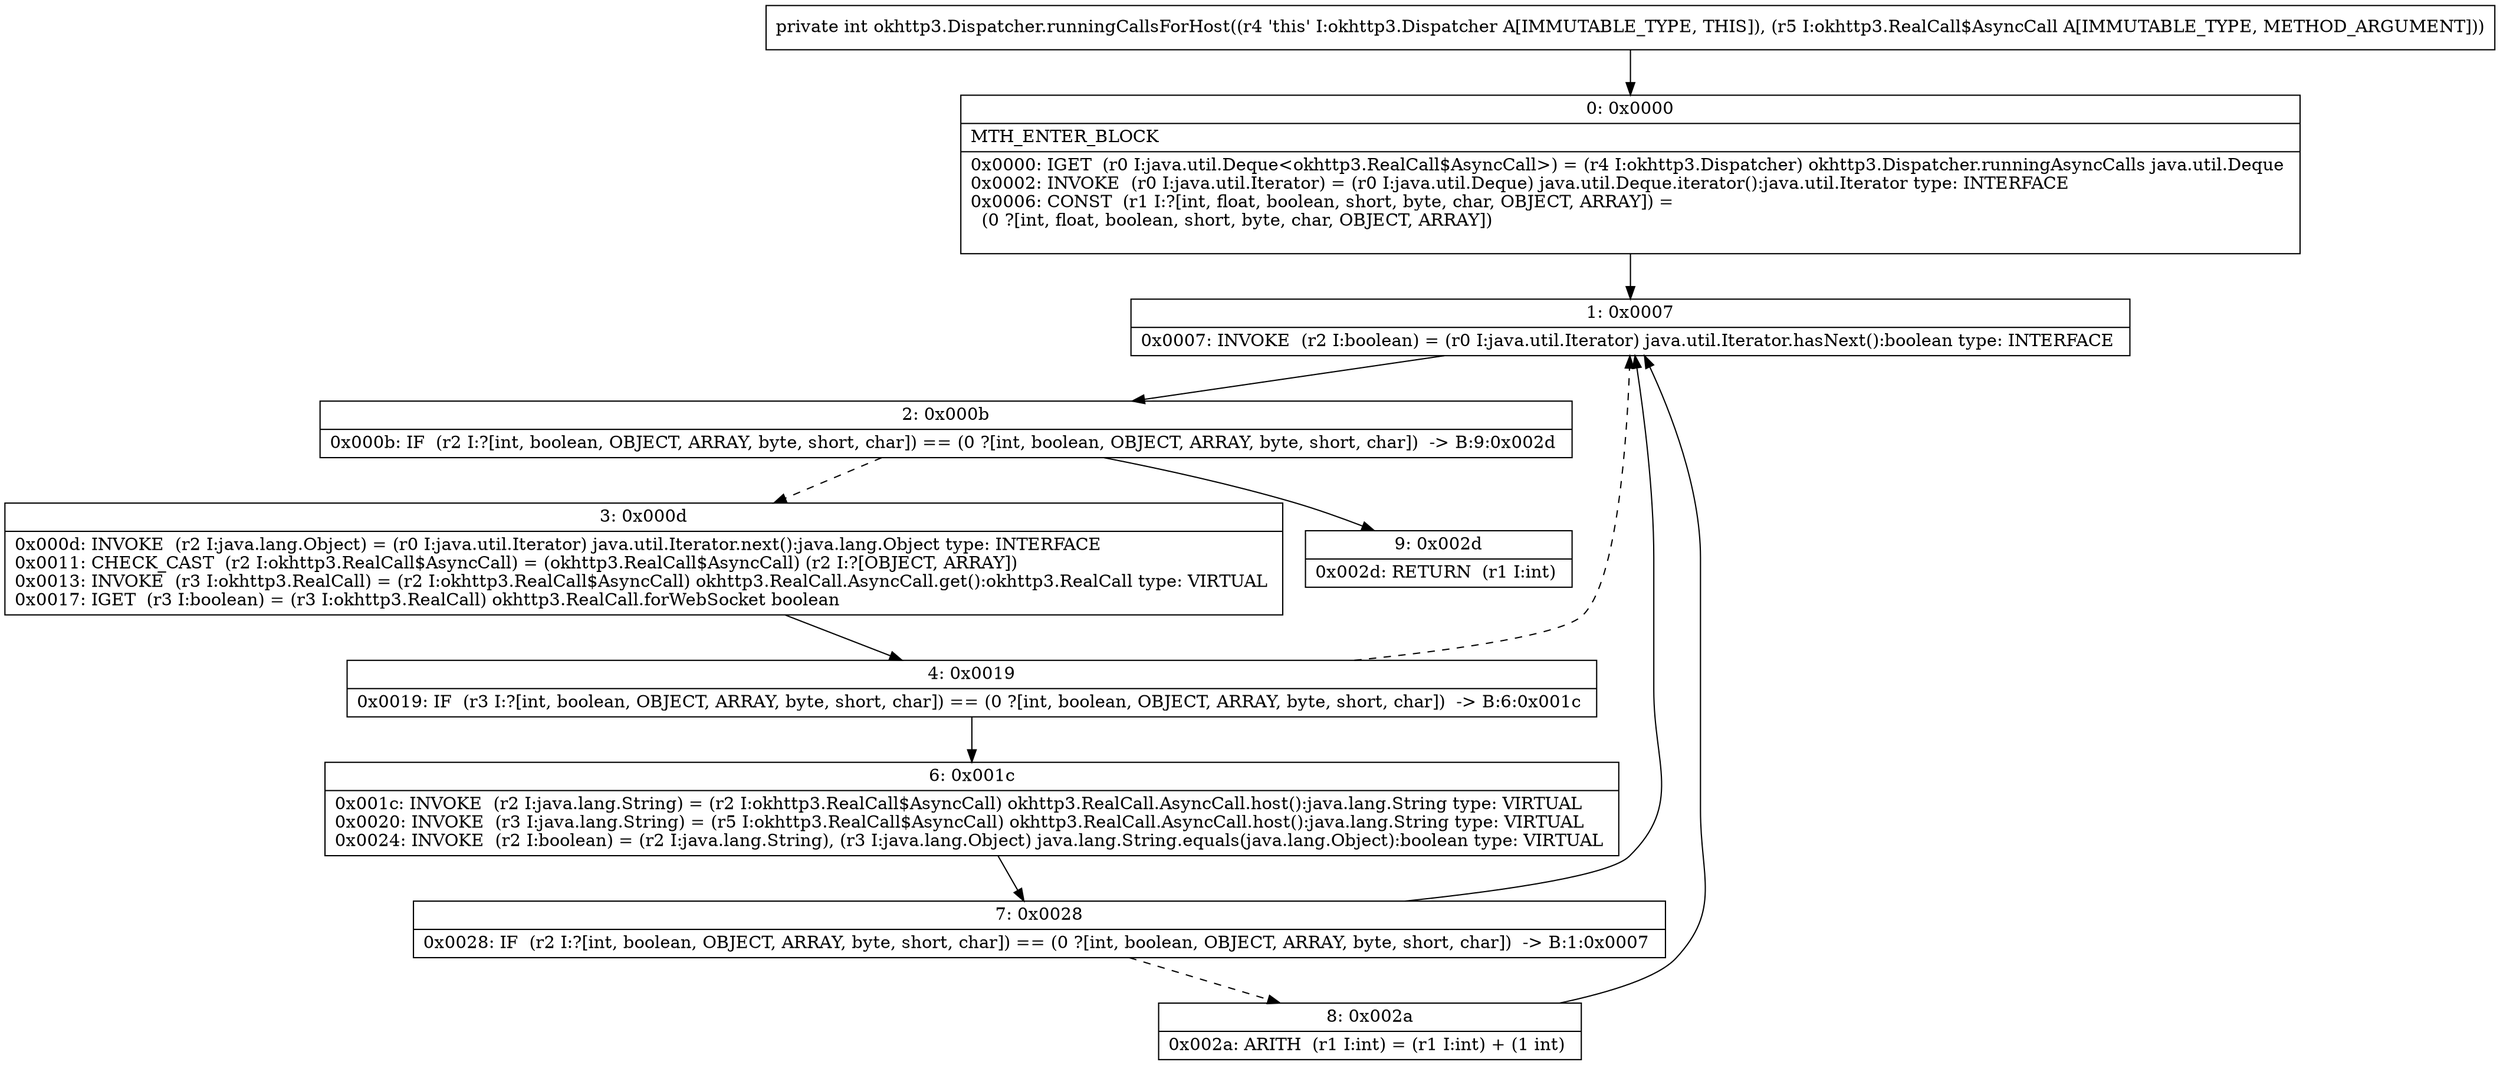 digraph "CFG forokhttp3.Dispatcher.runningCallsForHost(Lokhttp3\/RealCall$AsyncCall;)I" {
Node_0 [shape=record,label="{0\:\ 0x0000|MTH_ENTER_BLOCK\l|0x0000: IGET  (r0 I:java.util.Deque\<okhttp3.RealCall$AsyncCall\>) = (r4 I:okhttp3.Dispatcher) okhttp3.Dispatcher.runningAsyncCalls java.util.Deque \l0x0002: INVOKE  (r0 I:java.util.Iterator) = (r0 I:java.util.Deque) java.util.Deque.iterator():java.util.Iterator type: INTERFACE \l0x0006: CONST  (r1 I:?[int, float, boolean, short, byte, char, OBJECT, ARRAY]) = \l  (0 ?[int, float, boolean, short, byte, char, OBJECT, ARRAY])\l \l}"];
Node_1 [shape=record,label="{1\:\ 0x0007|0x0007: INVOKE  (r2 I:boolean) = (r0 I:java.util.Iterator) java.util.Iterator.hasNext():boolean type: INTERFACE \l}"];
Node_2 [shape=record,label="{2\:\ 0x000b|0x000b: IF  (r2 I:?[int, boolean, OBJECT, ARRAY, byte, short, char]) == (0 ?[int, boolean, OBJECT, ARRAY, byte, short, char])  \-\> B:9:0x002d \l}"];
Node_3 [shape=record,label="{3\:\ 0x000d|0x000d: INVOKE  (r2 I:java.lang.Object) = (r0 I:java.util.Iterator) java.util.Iterator.next():java.lang.Object type: INTERFACE \l0x0011: CHECK_CAST  (r2 I:okhttp3.RealCall$AsyncCall) = (okhttp3.RealCall$AsyncCall) (r2 I:?[OBJECT, ARRAY]) \l0x0013: INVOKE  (r3 I:okhttp3.RealCall) = (r2 I:okhttp3.RealCall$AsyncCall) okhttp3.RealCall.AsyncCall.get():okhttp3.RealCall type: VIRTUAL \l0x0017: IGET  (r3 I:boolean) = (r3 I:okhttp3.RealCall) okhttp3.RealCall.forWebSocket boolean \l}"];
Node_4 [shape=record,label="{4\:\ 0x0019|0x0019: IF  (r3 I:?[int, boolean, OBJECT, ARRAY, byte, short, char]) == (0 ?[int, boolean, OBJECT, ARRAY, byte, short, char])  \-\> B:6:0x001c \l}"];
Node_6 [shape=record,label="{6\:\ 0x001c|0x001c: INVOKE  (r2 I:java.lang.String) = (r2 I:okhttp3.RealCall$AsyncCall) okhttp3.RealCall.AsyncCall.host():java.lang.String type: VIRTUAL \l0x0020: INVOKE  (r3 I:java.lang.String) = (r5 I:okhttp3.RealCall$AsyncCall) okhttp3.RealCall.AsyncCall.host():java.lang.String type: VIRTUAL \l0x0024: INVOKE  (r2 I:boolean) = (r2 I:java.lang.String), (r3 I:java.lang.Object) java.lang.String.equals(java.lang.Object):boolean type: VIRTUAL \l}"];
Node_7 [shape=record,label="{7\:\ 0x0028|0x0028: IF  (r2 I:?[int, boolean, OBJECT, ARRAY, byte, short, char]) == (0 ?[int, boolean, OBJECT, ARRAY, byte, short, char])  \-\> B:1:0x0007 \l}"];
Node_8 [shape=record,label="{8\:\ 0x002a|0x002a: ARITH  (r1 I:int) = (r1 I:int) + (1 int) \l}"];
Node_9 [shape=record,label="{9\:\ 0x002d|0x002d: RETURN  (r1 I:int) \l}"];
MethodNode[shape=record,label="{private int okhttp3.Dispatcher.runningCallsForHost((r4 'this' I:okhttp3.Dispatcher A[IMMUTABLE_TYPE, THIS]), (r5 I:okhttp3.RealCall$AsyncCall A[IMMUTABLE_TYPE, METHOD_ARGUMENT])) }"];
MethodNode -> Node_0;
Node_0 -> Node_1;
Node_1 -> Node_2;
Node_2 -> Node_3[style=dashed];
Node_2 -> Node_9;
Node_3 -> Node_4;
Node_4 -> Node_6;
Node_4 -> Node_1[style=dashed];
Node_6 -> Node_7;
Node_7 -> Node_1;
Node_7 -> Node_8[style=dashed];
Node_8 -> Node_1;
}

